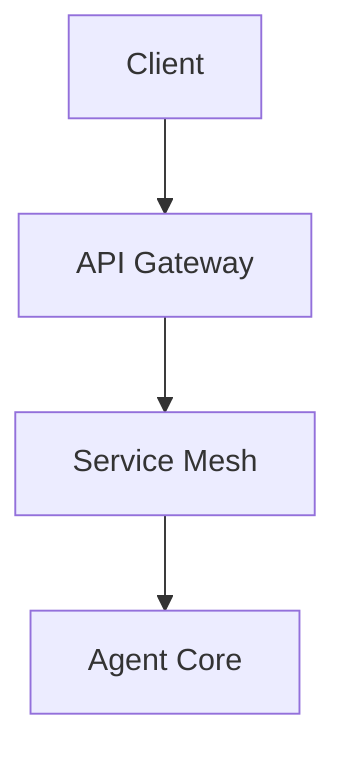 %% 架构图源文件
graph TD
    A[Client] --> B[API Gateway]
    B --> C[Service Mesh]
    C --> D[Agent Core]
